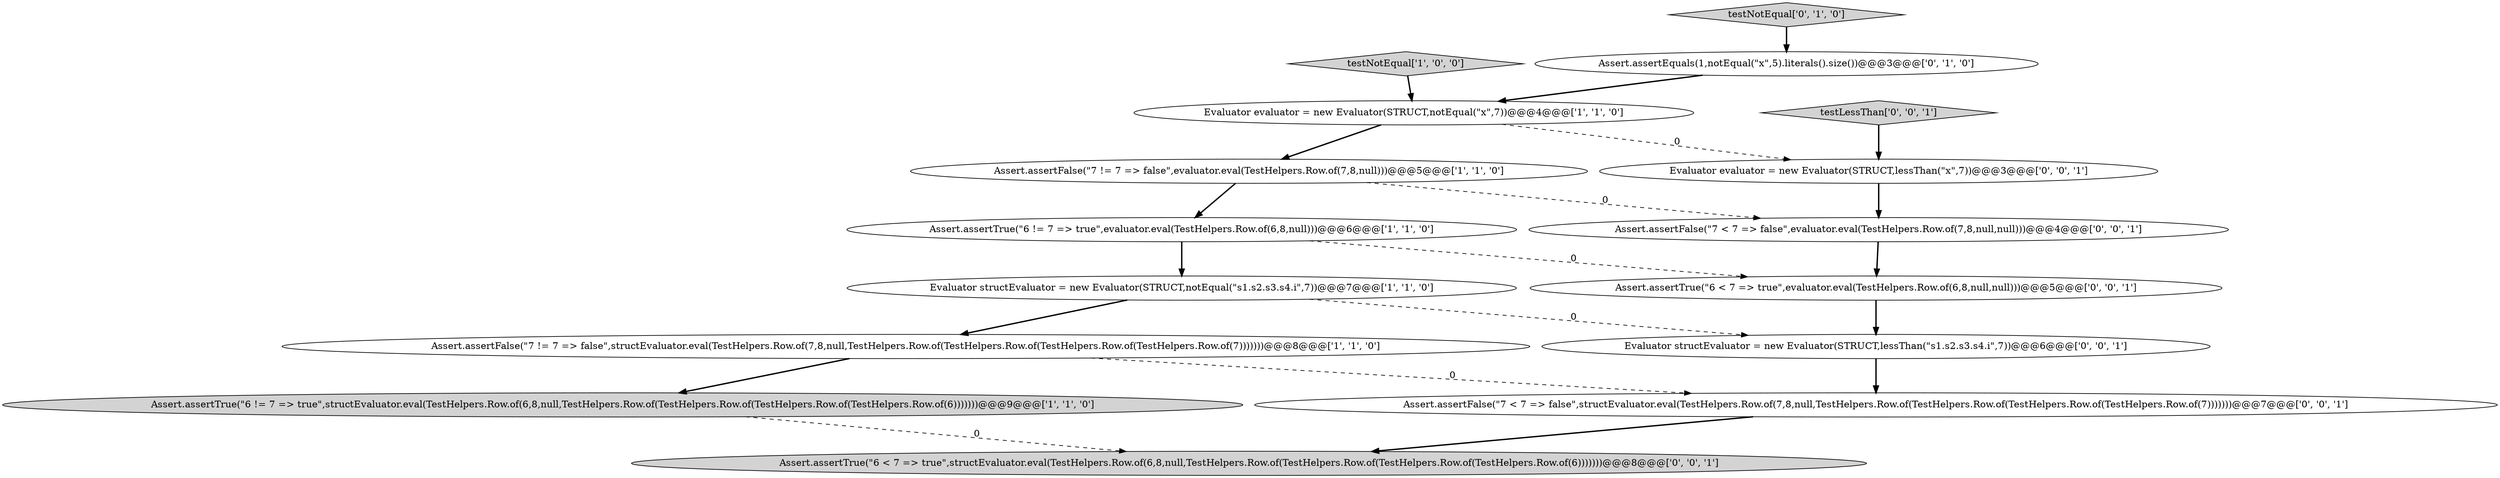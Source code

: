 digraph {
6 [style = filled, label = "Assert.assertTrue(\"6 != 7 => true\",structEvaluator.eval(TestHelpers.Row.of(6,8,null,TestHelpers.Row.of(TestHelpers.Row.of(TestHelpers.Row.of(TestHelpers.Row.of(6)))))))@@@9@@@['1', '1', '0']", fillcolor = lightgray, shape = ellipse image = "AAA0AAABBB1BBB"];
2 [style = filled, label = "testNotEqual['1', '0', '0']", fillcolor = lightgray, shape = diamond image = "AAA0AAABBB1BBB"];
12 [style = filled, label = "Assert.assertFalse(\"7 < 7 => false\",structEvaluator.eval(TestHelpers.Row.of(7,8,null,TestHelpers.Row.of(TestHelpers.Row.of(TestHelpers.Row.of(TestHelpers.Row.of(7)))))))@@@7@@@['0', '0', '1']", fillcolor = white, shape = ellipse image = "AAA0AAABBB3BBB"];
11 [style = filled, label = "Evaluator evaluator = new Evaluator(STRUCT,lessThan(\"x\",7))@@@3@@@['0', '0', '1']", fillcolor = white, shape = ellipse image = "AAA0AAABBB3BBB"];
9 [style = filled, label = "Assert.assertTrue(\"6 < 7 => true\",structEvaluator.eval(TestHelpers.Row.of(6,8,null,TestHelpers.Row.of(TestHelpers.Row.of(TestHelpers.Row.of(TestHelpers.Row.of(6)))))))@@@8@@@['0', '0', '1']", fillcolor = lightgray, shape = ellipse image = "AAA0AAABBB3BBB"];
13 [style = filled, label = "Assert.assertTrue(\"6 < 7 => true\",evaluator.eval(TestHelpers.Row.of(6,8,null,null)))@@@5@@@['0', '0', '1']", fillcolor = white, shape = ellipse image = "AAA0AAABBB3BBB"];
8 [style = filled, label = "testNotEqual['0', '1', '0']", fillcolor = lightgray, shape = diamond image = "AAA0AAABBB2BBB"];
4 [style = filled, label = "Evaluator evaluator = new Evaluator(STRUCT,notEqual(\"x\",7))@@@4@@@['1', '1', '0']", fillcolor = white, shape = ellipse image = "AAA0AAABBB1BBB"];
10 [style = filled, label = "testLessThan['0', '0', '1']", fillcolor = lightgray, shape = diamond image = "AAA0AAABBB3BBB"];
15 [style = filled, label = "Evaluator structEvaluator = new Evaluator(STRUCT,lessThan(\"s1.s2.s3.s4.i\",7))@@@6@@@['0', '0', '1']", fillcolor = white, shape = ellipse image = "AAA0AAABBB3BBB"];
7 [style = filled, label = "Assert.assertEquals(1,notEqual(\"x\",5).literals().size())@@@3@@@['0', '1', '0']", fillcolor = white, shape = ellipse image = "AAA1AAABBB2BBB"];
3 [style = filled, label = "Assert.assertTrue(\"6 != 7 => true\",evaluator.eval(TestHelpers.Row.of(6,8,null)))@@@6@@@['1', '1', '0']", fillcolor = white, shape = ellipse image = "AAA0AAABBB1BBB"];
14 [style = filled, label = "Assert.assertFalse(\"7 < 7 => false\",evaluator.eval(TestHelpers.Row.of(7,8,null,null)))@@@4@@@['0', '0', '1']", fillcolor = white, shape = ellipse image = "AAA0AAABBB3BBB"];
1 [style = filled, label = "Assert.assertFalse(\"7 != 7 => false\",evaluator.eval(TestHelpers.Row.of(7,8,null)))@@@5@@@['1', '1', '0']", fillcolor = white, shape = ellipse image = "AAA0AAABBB1BBB"];
5 [style = filled, label = "Evaluator structEvaluator = new Evaluator(STRUCT,notEqual(\"s1.s2.s3.s4.i\",7))@@@7@@@['1', '1', '0']", fillcolor = white, shape = ellipse image = "AAA0AAABBB1BBB"];
0 [style = filled, label = "Assert.assertFalse(\"7 != 7 => false\",structEvaluator.eval(TestHelpers.Row.of(7,8,null,TestHelpers.Row.of(TestHelpers.Row.of(TestHelpers.Row.of(TestHelpers.Row.of(7)))))))@@@8@@@['1', '1', '0']", fillcolor = white, shape = ellipse image = "AAA0AAABBB1BBB"];
0->6 [style = bold, label=""];
12->9 [style = bold, label=""];
8->7 [style = bold, label=""];
14->13 [style = bold, label=""];
5->0 [style = bold, label=""];
1->3 [style = bold, label=""];
4->11 [style = dashed, label="0"];
13->15 [style = bold, label=""];
1->14 [style = dashed, label="0"];
10->11 [style = bold, label=""];
2->4 [style = bold, label=""];
7->4 [style = bold, label=""];
6->9 [style = dashed, label="0"];
3->13 [style = dashed, label="0"];
5->15 [style = dashed, label="0"];
3->5 [style = bold, label=""];
4->1 [style = bold, label=""];
15->12 [style = bold, label=""];
11->14 [style = bold, label=""];
0->12 [style = dashed, label="0"];
}
